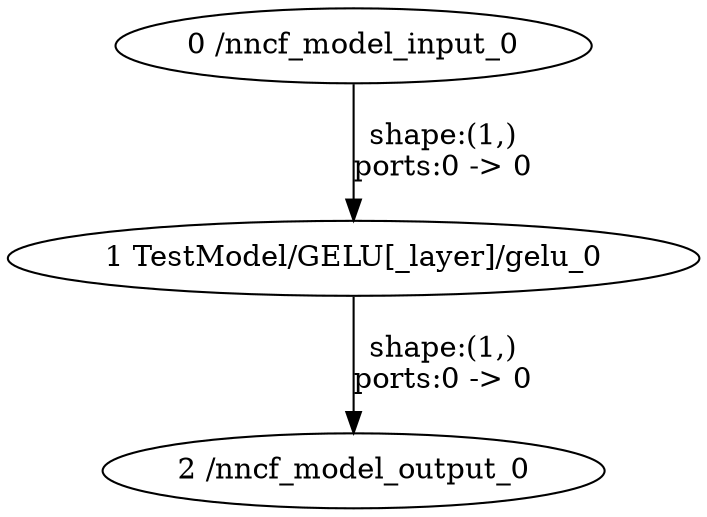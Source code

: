 strict digraph  {
"0 /nncf_model_input_0" [id=0, type=nncf_model_input];
"1 TestModel/GELU[_layer]/gelu_0" [id=1, type=gelu];
"2 /nncf_model_output_0" [id=2, type=nncf_model_output];
"0 /nncf_model_input_0" -> "1 TestModel/GELU[_layer]/gelu_0"  [label="shape:(1,)\nports:0 -> 0", style=solid];
"1 TestModel/GELU[_layer]/gelu_0" -> "2 /nncf_model_output_0"  [label="shape:(1,)\nports:0 -> 0", style=solid];
}
